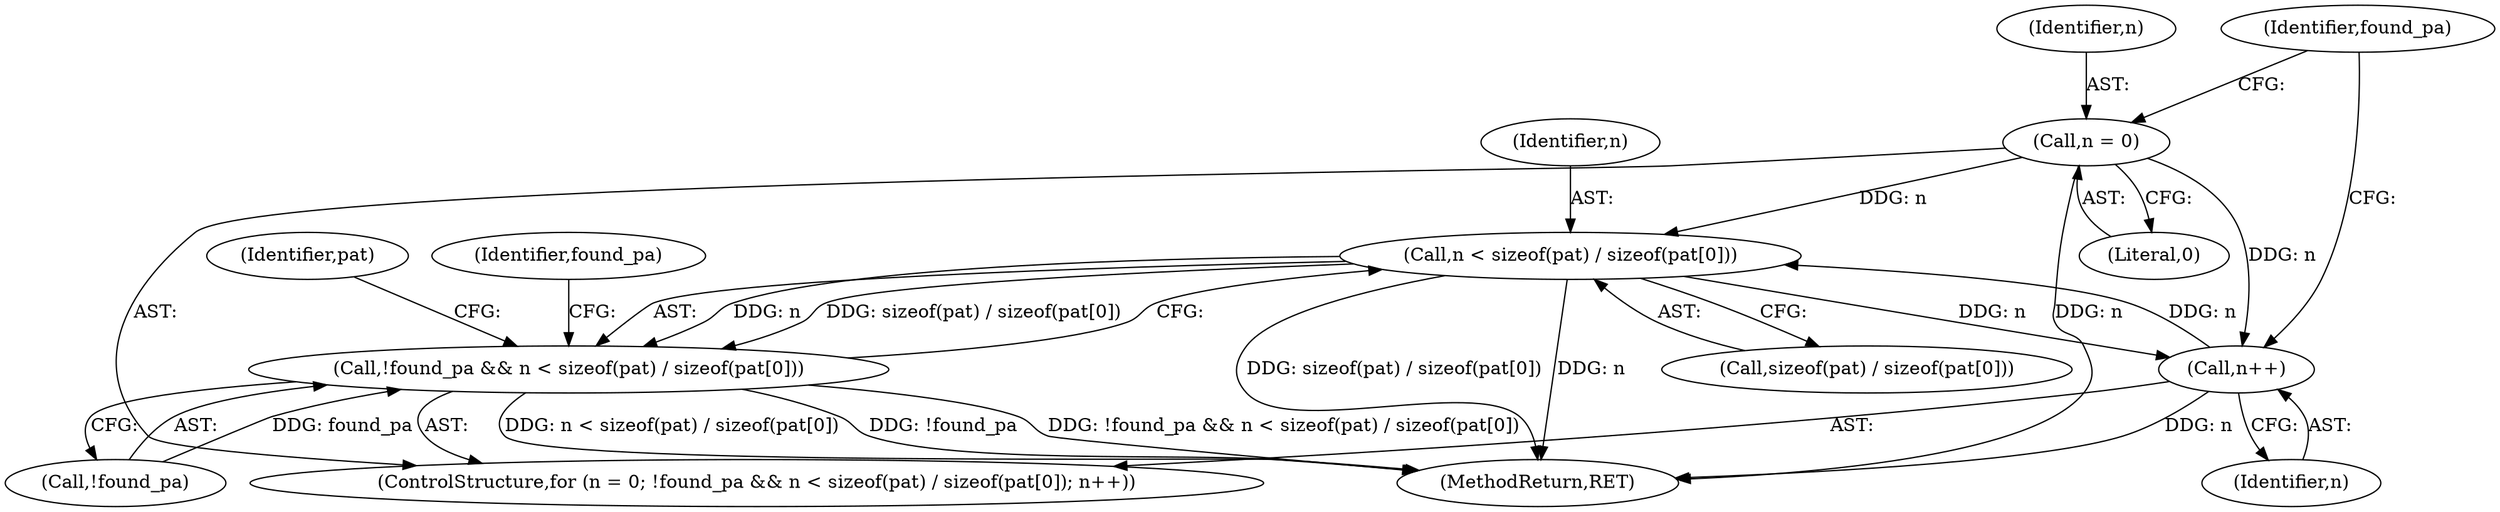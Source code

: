 digraph "0_heimdal_1a6a6e462dc2ac6111f9e02c6852ddec4849b887@API" {
"1000639" [label="(Call,n < sizeof(pat) / sizeof(pat[0]))"];
"1000648" [label="(Call,n++)"];
"1000639" [label="(Call,n < sizeof(pat) / sizeof(pat[0]))"];
"1000633" [label="(Call,n = 0)"];
"1000636" [label="(Call,!found_pa && n < sizeof(pat) / sizeof(pat[0]))"];
"1000632" [label="(ControlStructure,for (n = 0; !found_pa && n < sizeof(pat) / sizeof(pat[0]); n++))"];
"1000636" [label="(Call,!found_pa && n < sizeof(pat) / sizeof(pat[0]))"];
"1000639" [label="(Call,n < sizeof(pat) / sizeof(pat[0]))"];
"1000649" [label="(Identifier,n)"];
"1000637" [label="(Call,!found_pa)"];
"1000638" [label="(Identifier,found_pa)"];
"1000655" [label="(Identifier,pat)"];
"1000648" [label="(Call,n++)"];
"1002698" [label="(MethodReturn,RET)"];
"1000641" [label="(Call,sizeof(pat) / sizeof(pat[0]))"];
"1000635" [label="(Literal,0)"];
"1000640" [label="(Identifier,n)"];
"1000633" [label="(Call,n = 0)"];
"1000743" [label="(Identifier,found_pa)"];
"1000634" [label="(Identifier,n)"];
"1000639" -> "1000636"  [label="AST: "];
"1000639" -> "1000641"  [label="CFG: "];
"1000640" -> "1000639"  [label="AST: "];
"1000641" -> "1000639"  [label="AST: "];
"1000636" -> "1000639"  [label="CFG: "];
"1000639" -> "1002698"  [label="DDG: sizeof(pat) / sizeof(pat[0])"];
"1000639" -> "1002698"  [label="DDG: n"];
"1000639" -> "1000636"  [label="DDG: n"];
"1000639" -> "1000636"  [label="DDG: sizeof(pat) / sizeof(pat[0])"];
"1000648" -> "1000639"  [label="DDG: n"];
"1000633" -> "1000639"  [label="DDG: n"];
"1000639" -> "1000648"  [label="DDG: n"];
"1000648" -> "1000632"  [label="AST: "];
"1000648" -> "1000649"  [label="CFG: "];
"1000649" -> "1000648"  [label="AST: "];
"1000638" -> "1000648"  [label="CFG: "];
"1000648" -> "1002698"  [label="DDG: n"];
"1000633" -> "1000648"  [label="DDG: n"];
"1000633" -> "1000632"  [label="AST: "];
"1000633" -> "1000635"  [label="CFG: "];
"1000634" -> "1000633"  [label="AST: "];
"1000635" -> "1000633"  [label="AST: "];
"1000638" -> "1000633"  [label="CFG: "];
"1000633" -> "1002698"  [label="DDG: n"];
"1000636" -> "1000632"  [label="AST: "];
"1000636" -> "1000637"  [label="CFG: "];
"1000637" -> "1000636"  [label="AST: "];
"1000655" -> "1000636"  [label="CFG: "];
"1000743" -> "1000636"  [label="CFG: "];
"1000636" -> "1002698"  [label="DDG: n < sizeof(pat) / sizeof(pat[0])"];
"1000636" -> "1002698"  [label="DDG: !found_pa"];
"1000636" -> "1002698"  [label="DDG: !found_pa && n < sizeof(pat) / sizeof(pat[0])"];
"1000637" -> "1000636"  [label="DDG: found_pa"];
}
